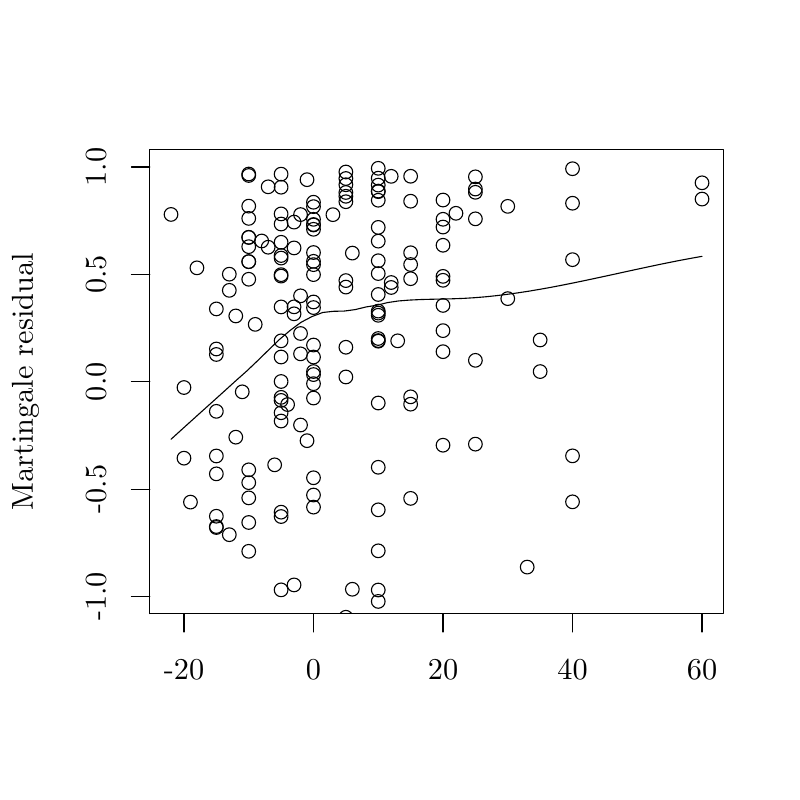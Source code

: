 % Created by tikzDevice version 0.8.1 on 2015-01-31 17:50:37
% !TEX encoding = UTF-8 Unicode
\documentclass[11pt]{memoir}
\nonstopmode

\usepackage{tikz}

\usepackage[active,tightpage,psfixbb]{preview}

\PreviewEnvironment{pgfpicture}

\setlength\PreviewBorder{0pt}

\usepackage{amsmath}
\newcommand{\SweaveOpts}[1]{}  % do not interfere with LaTeX
\newcommand{\SweaveInput}[1]{} % because they are not real TeX commands
\newcommand{\Sexpr}[1]{}       % will only be parsed by R


\usepackage{geometry}
\usepackage{amsmath}
\usepackage{lscape}
\geometry{verbose,tmargin=2.5cm,bmargin=2.5cm,lmargin=2.5cm,rmargin=2.5cm}


\begin{document}

\begin{tikzpicture}[x=1pt,y=1pt]
\definecolor{fillColor}{RGB}{255,255,255}
\path[use as bounding box,fill=fillColor,fill opacity=0.00] (0,0) rectangle (289.08,289.08);
\begin{scope}
\path[clip] ( 54.12, 67.32) rectangle (261.36,234.96);
\definecolor{drawColor}{RGB}{0,0,0}

\path[draw=drawColor,line width= 0.4pt,line join=round,line cap=round] (110.94,129.84) circle (  2.47);

\path[draw=drawColor,line width= 0.4pt,line join=round,line cap=round] (108.60,211.54) circle (  2.47);

\path[draw=drawColor,line width= 0.4pt,line join=round,line cap=round] (136.68,220.04) circle (  2.47);

\path[draw=drawColor,line width= 0.4pt,line join=round,line cap=round] (160.08,207.03) circle (  2.47);

\path[draw=drawColor,line width= 0.4pt,line join=round,line cap=round] (113.28,209.83) circle (  2.47);

\path[draw=drawColor,line width= 0.4pt,line join=round,line cap=round] (108.60,168.57) circle (  2.47);

\path[draw=drawColor,line width= 0.4pt,line join=round,line cap=round] ( 78.18,177.45) circle (  2.47);

\path[draw=drawColor,line width= 0.4pt,line join=round,line cap=round] (113.28,179.96) circle (  2.47);

\path[draw=drawColor,line width= 0.4pt,line join=round,line cap=round] ( 89.88,225.67) circle (  2.47);

\path[draw=drawColor,line width= 0.4pt,line join=round,line cap=round] (136.68,104.85) circle (  2.47);

\path[draw=drawColor,line width= 0.4pt,line join=round,line cap=round] (160.08,178.72) circle (  2.47);

\path[draw=drawColor,line width= 0.4pt,line join=round,line cap=round] (101.58,226.15) circle (  2.47);

\path[draw=drawColor,line width= 0.4pt,line join=round,line cap=round] (120.30,211.51) circle (  2.47);

\path[draw=drawColor,line width= 0.4pt,line join=round,line cap=round] (136.68,219.83) circle (  2.47);

\path[draw=drawColor,line width= 0.4pt,line join=round,line cap=round] (101.58,139.93) circle (  2.47);

\path[draw=drawColor,line width= 0.4pt,line join=round,line cap=round] (148.38, 53.63) circle (  2.47);

\path[draw=drawColor,line width= 0.4pt,line join=round,line cap=round] (108.60,182.18) circle (  2.47);

\path[draw=drawColor,line width= 0.4pt,line join=round,line cap=round] (253.68,217.14) circle (  2.47);

\path[draw=drawColor,line width= 0.4pt,line join=round,line cap=round] (143.70,165.92) circle (  2.47);

\path[draw=drawColor,line width= 0.4pt,line join=round,line cap=round] (206.88,228.11) circle (  2.47);

\path[draw=drawColor,line width= 0.4pt,line join=round,line cap=round] (106.26,175.68) circle (  2.47);

\path[draw=drawColor,line width= 0.4pt,line join=round,line cap=round] (113.28,214.41) circle (  2.47);

\path[draw=drawColor,line width= 0.4pt,line join=round,line cap=round] (136.68,216.72) circle (  2.47);

\path[draw=drawColor,line width= 0.4pt,line join=round,line cap=round] (190.50, 84.16) circle (  2.47);

\path[draw=drawColor,line width= 0.4pt,line join=round,line cap=round] (101.58,136.93) circle (  2.47);

\path[draw=drawColor,line width= 0.4pt,line join=round,line cap=round] ( 61.80,211.59) circle (  2.47);

\path[draw=drawColor,line width= 0.4pt,line join=round,line cap=round] (136.68, 90.04) circle (  2.47);

\path[draw=drawColor,line width= 0.4pt,line join=round,line cap=round] (171.78,210.00) circle (  2.47);

\path[draw=drawColor,line width= 0.4pt,line join=round,line cap=round] ( 87.54,147.49) circle (  2.47);

\path[draw=drawColor,line width= 0.4pt,line join=round,line cap=round] ( 89.88, 89.86) circle (  2.47);

\path[draw=drawColor,line width= 0.4pt,line join=round,line cap=round] ( 78.18, 98.46) circle (  2.47);

\path[draw=drawColor,line width= 0.4pt,line join=round,line cap=round] (124.98,222.31) circle (  2.47);

\path[draw=drawColor,line width= 0.4pt,line join=round,line cap=round] (106.26,199.49) circle (  2.47);

\path[draw=drawColor,line width= 0.4pt,line join=round,line cap=round] (160.08,162.00) circle (  2.47);

\path[draw=drawColor,line width= 0.4pt,line join=round,line cap=round] (101.58,196.75) circle (  2.47);

\path[draw=drawColor,line width= 0.4pt,line join=round,line cap=round] (101.58,144.39) circle (  2.47);

\path[draw=drawColor,line width= 0.4pt,line join=round,line cap=round] (113.28,160.06) circle (  2.47);

\path[draw=drawColor,line width= 0.4pt,line join=round,line cap=round] (113.28,105.83) circle (  2.47);

\path[draw=drawColor,line width= 0.4pt,line join=round,line cap=round] (101.58, 75.93) circle (  2.47);

\path[draw=drawColor,line width= 0.4pt,line join=round,line cap=round] ( 78.18,162.97) circle (  2.47);

\path[draw=drawColor,line width= 0.4pt,line join=round,line cap=round] (141.36,186.99) circle (  2.47);

\path[draw=drawColor,line width= 0.4pt,line join=round,line cap=round] (101.58,221.43) circle (  2.47);

\path[draw=drawColor,line width= 0.4pt,line join=round,line cap=round] (106.26, 77.72) circle (  2.47);

\path[draw=drawColor,line width= 0.4pt,line join=round,line cap=round] ( 89.88,194.53) circle (  2.47);

\path[draw=drawColor,line width= 0.4pt,line join=round,line cap=round] (136.68, 75.88) circle (  2.47);

\path[draw=drawColor,line width= 0.4pt,line join=round,line cap=round] ( 94.56,202.00) circle (  2.47);

\path[draw=drawColor,line width= 0.4pt,line join=round,line cap=round] (136.68,206.91) circle (  2.47);

\path[draw=drawColor,line width= 0.4pt,line join=round,line cap=round] (148.38,216.37) circle (  2.47);

\path[draw=drawColor,line width= 0.4pt,line join=round,line cap=round] (113.28,189.85) circle (  2.47);

\path[draw=drawColor,line width= 0.4pt,line join=round,line cap=round] (101.58,104.01) circle (  2.47);

\path[draw=drawColor,line width= 0.4pt,line join=round,line cap=round] (113.28,154.82) circle (  2.47);

\path[draw=drawColor,line width= 0.4pt,line join=round,line cap=round] (148.38,143.03) circle (  2.47);

\path[draw=drawColor,line width= 0.4pt,line join=round,line cap=round] (136.68,201.94) circle (  2.47);

\path[draw=drawColor,line width= 0.4pt,line join=round,line cap=round] (101.58,201.53) circle (  2.47);

\path[draw=drawColor,line width= 0.4pt,line join=round,line cap=round] (136.68,224.69) circle (  2.47);

\path[draw=drawColor,line width= 0.4pt,line join=round,line cap=round] (160.08,216.79) circle (  2.47);

\path[draw=drawColor,line width= 0.4pt,line join=round,line cap=round] (113.28,150.43) circle (  2.47);

\path[draw=drawColor,line width= 0.4pt,line join=round,line cap=round] ( 78.18,140.44) circle (  2.47);

\path[draw=drawColor,line width= 0.4pt,line join=round,line cap=round] (171.78,225.18) circle (  2.47);

\path[draw=drawColor,line width= 0.4pt,line join=round,line cap=round] (124.98,163.60) circle (  2.47);

\path[draw=drawColor,line width= 0.4pt,line join=round,line cap=round] (113.28,197.82) circle (  2.47);

\path[draw=drawColor,line width= 0.4pt,line join=round,line cap=round] (124.98,185.34) circle (  2.47);

\path[draw=drawColor,line width= 0.4pt,line join=round,line cap=round] (124.98,218.15) circle (  2.47);

\path[draw=drawColor,line width= 0.4pt,line join=round,line cap=round] (113.28,110.20) circle (  2.47);

\path[draw=drawColor,line width= 0.4pt,line join=round,line cap=round] (148.38,188.37) circle (  2.47);

\path[draw=drawColor,line width= 0.4pt,line join=round,line cap=round] (113.28,206.22) circle (  2.47);

\path[draw=drawColor,line width= 0.4pt,line join=round,line cap=round] ( 89.88,100.28) circle (  2.47);

\path[draw=drawColor,line width= 0.4pt,line join=round,line cap=round] ( 78.18,124.31) circle (  2.47);

\path[draw=drawColor,line width= 0.4pt,line join=round,line cap=round] ( 89.88,210.16) circle (  2.47);

\path[draw=drawColor,line width= 0.4pt,line join=round,line cap=round] (108.60,135.50) circle (  2.47);

\path[draw=drawColor,line width= 0.4pt,line join=round,line cap=round] (101.58,145.49) circle (  2.47);

\path[draw=drawColor,line width= 0.4pt,line join=round,line cap=round] ( 89.88,114.68) circle (  2.47);

\path[draw=drawColor,line width= 0.4pt,line join=round,line cap=round] (136.68,182.67) circle (  2.47);

\path[draw=drawColor,line width= 0.4pt,line join=round,line cap=round] ( 78.18,117.85) circle (  2.47);

\path[draw=drawColor,line width= 0.4pt,line join=round,line cap=round] ( 82.86,190.00) circle (  2.47);

\path[draw=drawColor,line width= 0.4pt,line join=round,line cap=round] ( 92.22,171.87) circle (  2.47);

\path[draw=drawColor,line width= 0.4pt,line join=round,line cap=round] (101.58,189.31) circle (  2.47);

\path[draw=drawColor,line width= 0.4pt,line join=round,line cap=round] ( 96.90,199.74) circle (  2.47);

\path[draw=drawColor,line width= 0.4pt,line join=round,line cap=round] (124.98,152.86) circle (  2.47);

\path[draw=drawColor,line width= 0.4pt,line join=round,line cap=round] (136.68,165.79) circle (  2.47);

\path[draw=drawColor,line width= 0.4pt,line join=round,line cap=round] ( 89.88,226.20) circle (  2.47);

\path[draw=drawColor,line width= 0.4pt,line join=round,line cap=round] ( 89.88,194.54) circle (  2.47);

\path[draw=drawColor,line width= 0.4pt,line join=round,line cap=round] (113.28,193.45) circle (  2.47);

\path[draw=drawColor,line width= 0.4pt,line join=round,line cap=round] ( 71.16, 53.22) circle (  2.47);

\path[draw=drawColor,line width= 0.4pt,line join=round,line cap=round] (124.98,187.69) circle (  2.47);

\path[draw=drawColor,line width= 0.4pt,line join=round,line cap=round] ( 85.20,131.11) circle (  2.47);

\path[draw=drawColor,line width= 0.4pt,line join=round,line cap=round] (124.98,219.53) circle (  2.47);

\path[draw=drawColor,line width= 0.4pt,line join=round,line cap=round] (206.88,215.64) circle (  2.47);

\path[draw=drawColor,line width= 0.4pt,line join=round,line cap=round] ( 82.86, 95.87) circle (  2.47);

\path[draw=drawColor,line width= 0.4pt,line join=round,line cap=round] (160.08,169.60) circle (  2.47);

\path[draw=drawColor,line width= 0.4pt,line join=round,line cap=round] (117.96,  6.22) circle (  2.47);

\path[draw=drawColor,line width= 0.4pt,line join=round,line cap=round] (127.32, 76.15) circle (  2.47);

\path[draw=drawColor,line width= 0.4pt,line join=round,line cap=round] ( 89.88,119.30) circle (  2.47);

\path[draw=drawColor,line width= 0.4pt,line join=round,line cap=round] ( 89.88,199.95) circle (  2.47);

\path[draw=drawColor,line width= 0.4pt,line join=round,line cap=round] ( 89.88,214.59) circle (  2.47);

\path[draw=drawColor,line width= 0.4pt,line join=round,line cap=round] (136.68,228.26) circle (  2.47);

\path[draw=drawColor,line width= 0.4pt,line join=round,line cap=round] (113.28,153.73) circle (  2.47);

\path[draw=drawColor,line width= 0.4pt,line join=round,line cap=round] (101.58,178.17) circle (  2.47);

\path[draw=drawColor,line width= 0.4pt,line join=round,line cap=round] (106.26,208.82) circle (  2.47);

\path[draw=drawColor,line width= 0.4pt,line join=round,line cap=round] (101.58,165.92) circle (  2.47);

\path[draw=drawColor,line width= 0.4pt,line join=round,line cap=round] (124.98,216.19) circle (  2.47);

\path[draw=drawColor,line width= 0.4pt,line join=round,line cap=round] ( 66.48,149.05) circle (  2.47);

\path[draw=drawColor,line width= 0.4pt,line join=round,line cap=round] (136.68,190.23) circle (  2.47);

\path[draw=drawColor,line width= 0.4pt,line join=round,line cap=round] ( 85.20,174.91) circle (  2.47);

\path[draw=drawColor,line width= 0.4pt,line join=round,line cap=round] (101.58,208.12) circle (  2.47);

\path[draw=drawColor,line width= 0.4pt,line join=round,line cap=round] (101.58,160.07) circle (  2.47);

\path[draw=drawColor,line width= 0.4pt,line join=round,line cap=round] (141.36,185.20) circle (  2.47);

\path[draw=drawColor,line width= 0.4pt,line join=round,line cap=round] ( 89.88, 60.66) circle (  2.47);

\path[draw=drawColor,line width= 0.4pt,line join=round,line cap=round] (141.36,225.36) circle (  2.47);

\path[draw=drawColor,line width= 0.4pt,line join=round,line cap=round] ( 78.18, 98.81) circle (  2.47);

\path[draw=drawColor,line width= 0.4pt,line join=round,line cap=round] ( 89.88,  5.77) circle (  2.47);

\path[draw=drawColor,line width= 0.4pt,line join=round,line cap=round] (136.68,166.02) circle (  2.47);

\path[draw=drawColor,line width= 0.4pt,line join=round,line cap=round] ( 96.90,221.57) circle (  2.47);

\path[draw=drawColor,line width= 0.4pt,line join=round,line cap=round] (136.68, 71.76) circle (  2.47);

\path[draw=drawColor,line width= 0.4pt,line join=round,line cap=round] (110.94,224.15) circle (  2.47);

\path[draw=drawColor,line width= 0.4pt,line join=round,line cap=round] (113.28,177.94) circle (  2.47);

\path[draw=drawColor,line width= 0.4pt,line join=round,line cap=round] (171.78,219.59) circle (  2.47);

\path[draw=drawColor,line width= 0.4pt,line join=round,line cap=round] (253.68,223.02) circle (  2.47);

\path[draw=drawColor,line width= 0.4pt,line join=round,line cap=round] (183.48,214.51) circle (  2.47);

\path[draw=drawColor,line width= 0.4pt,line join=round,line cap=round] ( 89.88,188.17) circle (  2.47);

\path[draw=drawColor,line width= 0.4pt,line join=round,line cap=round] (136.68,175.15) circle (  2.47);

\path[draw=drawColor,line width= 0.4pt,line join=round,line cap=round] ( 66.48,123.52) circle (  2.47);

\path[draw=drawColor,line width= 0.4pt,line join=round,line cap=round] (101.58,195.82) circle (  2.47);

\path[draw=drawColor,line width= 0.4pt,line join=round,line cap=round] (160.08,187.79) circle (  2.47);

\path[draw=drawColor,line width= 0.4pt,line join=round,line cap=round] ( 89.88, 53.14) circle (  2.47);

\path[draw=drawColor,line width= 0.4pt,line join=round,line cap=round] (171.78,220.77) circle (  2.47);

\path[draw=drawColor,line width= 0.4pt,line join=round,line cap=round] (206.88,195.25) circle (  2.47);

\path[draw=drawColor,line width= 0.4pt,line join=round,line cap=round] (136.68,222.19) circle (  2.47);

\path[draw=drawColor,line width= 0.4pt,line join=round,line cap=round] (124.98,224.57) circle (  2.47);

\path[draw=drawColor,line width= 0.4pt,line join=round,line cap=round] (160.08,209.84) circle (  2.47);

\path[draw=drawColor,line width= 0.4pt,line join=round,line cap=round] (103.92,142.89) circle (  2.47);

\path[draw=drawColor,line width= 0.4pt,line join=round,line cap=round] (101.58,189.83) circle (  2.47);

\path[draw=drawColor,line width= 0.4pt,line join=round,line cap=round] ( 89.88,109.17) circle (  2.47);

\path[draw=drawColor,line width= 0.4pt,line join=round,line cap=round] ( 78.18,102.54) circle (  2.47);

\path[draw=drawColor,line width= 0.4pt,line join=round,line cap=round] (108.60,161.21) circle (  2.47);

\path[draw=drawColor,line width= 0.4pt,line join=round,line cap=round] (101.58,102.43) circle (  2.47);

\path[draw=drawColor,line width= 0.4pt,line join=round,line cap=round] (195.18,154.81) circle (  2.47);

\path[draw=drawColor,line width= 0.4pt,line join=round,line cap=round] (195.18,166.23) circle (  2.47);

\path[draw=drawColor,line width= 0.4pt,line join=round,line cap=round] ( 89.88,203.28) circle (  2.47);

\path[draw=drawColor,line width= 0.4pt,line join=round,line cap=round] (148.38,145.68) circle (  2.47);

\path[draw=drawColor,line width= 0.4pt,line join=round,line cap=round] (136.68,176.66) circle (  2.47);

\path[draw=drawColor,line width= 0.4pt,line join=round,line cap=round] ( 89.88,203.34) circle (  2.47);

\path[draw=drawColor,line width= 0.4pt,line join=round,line cap=round] (106.26,178.20) circle (  2.47);

\path[draw=drawColor,line width= 0.4pt,line join=round,line cap=round] ( 99.24,121.11) circle (  2.47);

\path[draw=drawColor,line width= 0.4pt,line join=round,line cap=round] (136.68,175.94) circle (  2.47);

\path[draw=drawColor,line width= 0.4pt,line join=round,line cap=round] (127.32,197.62) circle (  2.47);

\path[draw=drawColor,line width= 0.4pt,line join=round,line cap=round] (113.28, 23.57) circle (  2.47);

\path[draw=drawColor,line width= 0.4pt,line join=round,line cap=round] ( 71.16,192.29) circle (  2.47);

\path[draw=drawColor,line width= 0.4pt,line join=round,line cap=round] (160.08,200.45) circle (  2.47);

\path[draw=drawColor,line width= 0.4pt,line join=round,line cap=round] (148.38,197.74) circle (  2.47);

\path[draw=drawColor,line width= 0.4pt,line join=round,line cap=round] (113.28,145.25) circle (  2.47);

\path[draw=drawColor,line width= 0.4pt,line join=round,line cap=round] (113.28,164.40) circle (  2.47);

\path[draw=drawColor,line width= 0.4pt,line join=round,line cap=round] (160.08,128.20) circle (  2.47);

\path[draw=drawColor,line width= 0.4pt,line join=round,line cap=round] (206.88,124.35) circle (  2.47);

\path[draw=drawColor,line width= 0.4pt,line join=round,line cap=round] (113.28,194.64) circle (  2.47);

\path[draw=drawColor,line width= 0.4pt,line join=round,line cap=round] (113.28,207.95) circle (  2.47);

\path[draw=drawColor,line width= 0.4pt,line join=round,line cap=round] (148.38,225.39) circle (  2.47);

\path[draw=drawColor,line width= 0.4pt,line join=round,line cap=round] (124.98, 66.04) circle (  2.47);

\path[draw=drawColor,line width= 0.4pt,line join=round,line cap=round] ( 78.18,160.99) circle (  2.47);

\path[draw=drawColor,line width= 0.4pt,line join=round,line cap=round] (164.76,212.00) circle (  2.47);

\path[draw=drawColor,line width= 0.4pt,line join=round,line cap=round] (183.48,181.17) circle (  2.47);

\path[draw=drawColor,line width= 0.4pt,line join=round,line cap=round] (101.58,151.23) circle (  2.47);

\path[draw=drawColor,line width= 0.4pt,line join=round,line cap=round] (124.98,226.92) circle (  2.47);

\path[draw=drawColor,line width= 0.4pt,line join=round,line cap=round] (113.28,216.00) circle (  2.47);

\path[draw=drawColor,line width= 0.4pt,line join=round,line cap=round] (113.28,207.79) circle (  2.47);

\path[draw=drawColor,line width= 0.4pt,line join=round,line cap=round] (160.08,189.21) circle (  2.47);

\path[draw=drawColor,line width= 0.4pt,line join=round,line cap=round] (101.58,211.78) circle (  2.47);

\path[draw=drawColor,line width= 0.4pt,line join=round,line cap=round] (148.38,108.99) circle (  2.47);

\path[draw=drawColor,line width= 0.4pt,line join=round,line cap=round] ( 82.86,184.16) circle (  2.47);

\path[draw=drawColor,line width= 0.4pt,line join=round,line cap=round] (148.38,193.49) circle (  2.47);

\path[draw=drawColor,line width= 0.4pt,line join=round,line cap=round] (136.68,143.45) circle (  2.47);

\path[draw=drawColor,line width= 0.4pt,line join=round,line cap=round] (171.78,158.87) circle (  2.47);

\path[draw=drawColor,line width= 0.4pt,line join=round,line cap=round] (136.68,166.76) circle (  2.47);

\path[draw=drawColor,line width= 0.4pt,line join=round,line cap=round] (171.78,128.59) circle (  2.47);

\path[draw=drawColor,line width= 0.4pt,line join=round,line cap=round] (113.28,116.44) circle (  2.47);

\path[draw=drawColor,line width= 0.4pt,line join=round,line cap=round] ( 68.82,107.64) circle (  2.47);

\path[draw=drawColor,line width= 0.4pt,line join=round,line cap=round] (136.68,120.23) circle (  2.47);

\path[draw=drawColor,line width= 0.4pt,line join=round,line cap=round] (206.88,107.74) circle (  2.47);

\path[draw=drawColor,line width= 0.4pt,line join=round,line cap=round] (136.68,194.86) circle (  2.47);
\end{scope}
\begin{scope}
\path[clip] (  0.00,  0.00) rectangle (289.08,289.08);
\definecolor{drawColor}{RGB}{0,0,0}

\path[draw=drawColor,line width= 0.4pt,line join=round,line cap=round] ( 66.48, 67.32) -- (253.68, 67.32);

\path[draw=drawColor,line width= 0.4pt,line join=round,line cap=round] ( 66.48, 67.32) -- ( 66.48, 60.72);

\path[draw=drawColor,line width= 0.4pt,line join=round,line cap=round] (113.28, 67.32) -- (113.28, 60.72);

\path[draw=drawColor,line width= 0.4pt,line join=round,line cap=round] (160.08, 67.32) -- (160.08, 60.72);

\path[draw=drawColor,line width= 0.4pt,line join=round,line cap=round] (206.88, 67.32) -- (206.88, 60.72);

\path[draw=drawColor,line width= 0.4pt,line join=round,line cap=round] (253.68, 67.32) -- (253.68, 60.72);

\node[text=drawColor,anchor=base,inner sep=0pt, outer sep=0pt, scale=  1.00] at ( 66.48, 43.56) {-20};

\node[text=drawColor,anchor=base,inner sep=0pt, outer sep=0pt, scale=  1.00] at (113.28, 43.56) {0};

\node[text=drawColor,anchor=base,inner sep=0pt, outer sep=0pt, scale=  1.00] at (160.08, 43.56) {20};

\node[text=drawColor,anchor=base,inner sep=0pt, outer sep=0pt, scale=  1.00] at (206.88, 43.56) {40};

\node[text=drawColor,anchor=base,inner sep=0pt, outer sep=0pt, scale=  1.00] at (253.68, 43.56) {60};

\path[draw=drawColor,line width= 0.4pt,line join=round,line cap=round] ( 54.12, 73.53) -- ( 54.12,228.75);

\path[draw=drawColor,line width= 0.4pt,line join=round,line cap=round] ( 54.12, 73.53) -- ( 47.52, 73.53);

\path[draw=drawColor,line width= 0.4pt,line join=round,line cap=round] ( 54.12,112.33) -- ( 47.52,112.33);

\path[draw=drawColor,line width= 0.4pt,line join=round,line cap=round] ( 54.12,151.14) -- ( 47.52,151.14);

\path[draw=drawColor,line width= 0.4pt,line join=round,line cap=round] ( 54.12,189.95) -- ( 47.52,189.95);

\path[draw=drawColor,line width= 0.4pt,line join=round,line cap=round] ( 54.12,228.75) -- ( 47.52,228.75);

\node[text=drawColor,rotate= 90.00,anchor=base,inner sep=0pt, outer sep=0pt, scale=  1.00] at ( 38.28, 73.53) {-1.0};

\node[text=drawColor,rotate= 90.00,anchor=base,inner sep=0pt, outer sep=0pt, scale=  1.00] at ( 38.28,112.33) {-0.5};

\node[text=drawColor,rotate= 90.00,anchor=base,inner sep=0pt, outer sep=0pt, scale=  1.00] at ( 38.28,151.14) {0.0};

\node[text=drawColor,rotate= 90.00,anchor=base,inner sep=0pt, outer sep=0pt, scale=  1.00] at ( 38.28,189.95) {0.5};

\node[text=drawColor,rotate= 90.00,anchor=base,inner sep=0pt, outer sep=0pt, scale=  1.00] at ( 38.28,228.75) {1.0};

\path[draw=drawColor,line width= 0.4pt,line join=round,line cap=round] ( 54.12, 67.32) --
	(261.36, 67.32) --
	(261.36,234.96) --
	( 54.12,234.96) --
	( 54.12, 67.32);
\end{scope}
\begin{scope}
\path[clip] (  0.00,  0.00) rectangle (289.08,289.08);
\definecolor{drawColor}{RGB}{0,0,0}

\node[text=drawColor,rotate= 90.00,anchor=base,inner sep=0pt, outer sep=0pt, scale=  1.00] at ( 11.88,151.14) {Martingale residual};
\end{scope}
\begin{scope}
\path[clip] ( 54.12, 67.32) rectangle (261.36,234.96);
\definecolor{drawColor}{RGB}{0,0,0}

\path[draw=drawColor,line width= 0.4pt,line join=round,line cap=round] ( 61.80,130.34) --
	( 65.71,133.90) --
	( 69.63,137.44) --
	( 73.54,140.96) --
	( 77.46,144.48) --
	( 81.38,148.02) --
	( 85.29,151.57) --
	( 89.21,155.05) --
	( 93.12,158.77) --
	( 97.04,162.60) --
	(100.96,166.39) --
	(104.87,169.71) --
	(108.79,172.62) --
	(112.70,174.67) --
	(116.62,176.16) --
	(120.54,176.59) --
	(124.45,176.68) --
	(128.37,177.21) --
	(132.29,178.16) --
	(136.20,178.80) --
	(140.12,179.75) --
	(144.03,180.33) --
	(147.95,180.64) --
	(151.87,180.83) --
	(155.78,180.94) --
	(159.70,181.02) --
	(163.61,181.11) --
	(167.53,181.26) --
	(171.45,181.50) --
	(175.36,181.82) --
	(179.28,182.23) --
	(183.19,182.71) --
	(187.11,183.25) --
	(191.03,183.85) --
	(194.94,184.51) --
	(198.86,185.21) --
	(202.78,185.96) --
	(206.69,186.74) --
	(210.61,187.55) --
	(214.52,188.38) --
	(218.44,189.22) --
	(222.36,190.07) --
	(226.27,190.93) --
	(230.19,191.78) --
	(234.10,192.62) --
	(238.02,193.45) --
	(241.94,194.25) --
	(245.85,195.02) --
	(249.77,195.75) --
	(253.68,196.45);
\end{scope}
\end{tikzpicture}

\end{document}

